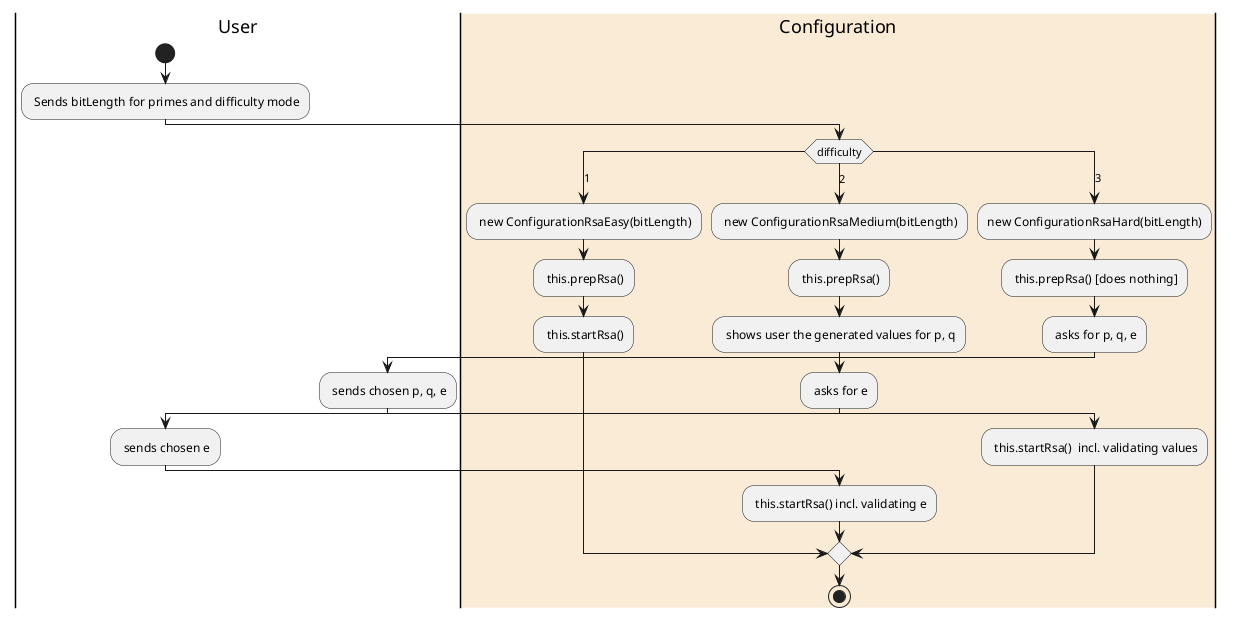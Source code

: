 @startuml
'https://plantuml.com/activity-diagram-beta
| User |
start
: Sends bitLength for primes and difficulty mode;
|#AntiqueWhite| Configuration |
switch(difficulty)
    case(1)
        : new ConfigurationRsaEasy(bitLength);
        : this.prepRsa();
        : this.startRsa();
    case(2)
        : new ConfigurationRsaMedium(bitLength);
        : this.prepRsa();
        : shows user the generated values for p, q;
        : asks for e;
        | User |
        : sends chosen e;
        | Configuration |
        : this.startRsa() incl. validating e;
    case(3)
        :new ConfigurationRsaHard(bitLength);
        : this.prepRsa() [does nothing];
        : asks for p, q, e;
        | User |
        : sends chosen p, q, e;
        | Configuration |
        : this.startRsa()  incl. validating values;
endswitch
stop
':new page;
'if (Page.onSecurityCheck) then (true)
'  :Page.onInit();
'  if (isForward?) then (no)
'    :Process controls;
'    if (continue processing?) then (no)
'      stop
'    endif
'| Configuration |
'    if (isPost?) then (yes)
'      :Page.onPost();
'    else (no)
'      :Page.onGet();
'    endif
'    :Page.onRender();
'  endif
'else (false)
'endif
'
'if (do redirect?) then (yes)
'  :redirect process;
'else
'  if (do forward?) then (yes)
'    :Forward request;
'  else (no)
'    :Render page template;
'  endif
'endif
'
'stop

@enduml
